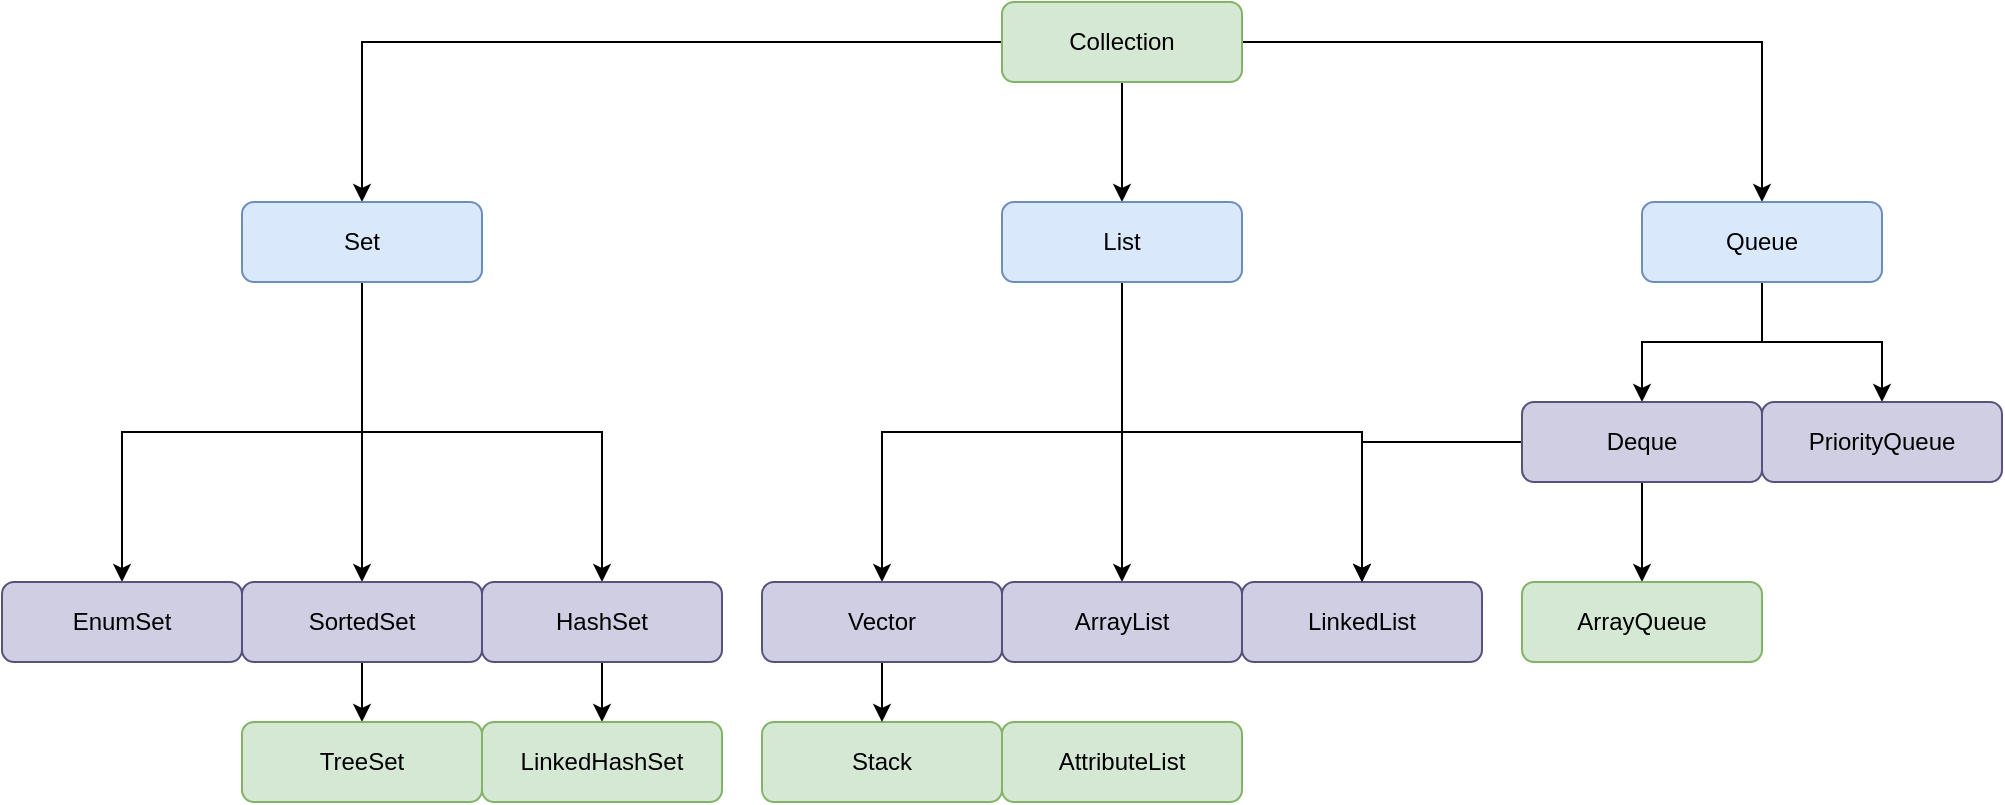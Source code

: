 <mxfile version="14.5.7" type="github">
  <diagram id="jDCZgyN6leXXFGcoawIs" name="第 1 页">
    <mxGraphModel dx="4486" dy="620" grid="1" gridSize="10" guides="1" tooltips="1" connect="1" arrows="1" fold="1" page="1" pageScale="1" pageWidth="3300" pageHeight="2339" math="0" shadow="0">
      <root>
        <mxCell id="0" />
        <mxCell id="1" parent="0" />
        <mxCell id="v8LMfuYNd-TfQxV9FASh-9" value="" style="edgeStyle=orthogonalEdgeStyle;rounded=0;orthogonalLoop=1;jettySize=auto;html=1;" edge="1" parent="1" source="v8LMfuYNd-TfQxV9FASh-2" target="v8LMfuYNd-TfQxV9FASh-7">
          <mxGeometry relative="1" as="geometry" />
        </mxCell>
        <mxCell id="v8LMfuYNd-TfQxV9FASh-12" style="edgeStyle=orthogonalEdgeStyle;rounded=0;orthogonalLoop=1;jettySize=auto;html=1;" edge="1" parent="1" source="v8LMfuYNd-TfQxV9FASh-2" target="v8LMfuYNd-TfQxV9FASh-8">
          <mxGeometry relative="1" as="geometry" />
        </mxCell>
        <mxCell id="v8LMfuYNd-TfQxV9FASh-13" style="edgeStyle=orthogonalEdgeStyle;rounded=0;orthogonalLoop=1;jettySize=auto;html=1;" edge="1" parent="1" source="v8LMfuYNd-TfQxV9FASh-2" target="v8LMfuYNd-TfQxV9FASh-6">
          <mxGeometry relative="1" as="geometry" />
        </mxCell>
        <mxCell id="v8LMfuYNd-TfQxV9FASh-2" value="Collection" style="rounded=1;whiteSpace=wrap;html=1;fillColor=#d5e8d4;strokeColor=#82b366;" vertex="1" parent="1">
          <mxGeometry x="320" y="50" width="120" height="40" as="geometry" />
        </mxCell>
        <mxCell id="v8LMfuYNd-TfQxV9FASh-19" style="edgeStyle=orthogonalEdgeStyle;rounded=0;orthogonalLoop=1;jettySize=auto;html=1;" edge="1" parent="1" source="v8LMfuYNd-TfQxV9FASh-6" target="v8LMfuYNd-TfQxV9FASh-14">
          <mxGeometry relative="1" as="geometry" />
        </mxCell>
        <mxCell id="v8LMfuYNd-TfQxV9FASh-20" style="edgeStyle=orthogonalEdgeStyle;rounded=0;orthogonalLoop=1;jettySize=auto;html=1;entryX=0.5;entryY=0;entryDx=0;entryDy=0;" edge="1" parent="1" source="v8LMfuYNd-TfQxV9FASh-6" target="v8LMfuYNd-TfQxV9FASh-18">
          <mxGeometry relative="1" as="geometry" />
        </mxCell>
        <mxCell id="v8LMfuYNd-TfQxV9FASh-27" style="edgeStyle=orthogonalEdgeStyle;rounded=0;orthogonalLoop=1;jettySize=auto;html=1;entryX=0.5;entryY=0;entryDx=0;entryDy=0;" edge="1" parent="1" source="v8LMfuYNd-TfQxV9FASh-6" target="v8LMfuYNd-TfQxV9FASh-25">
          <mxGeometry relative="1" as="geometry">
            <mxPoint x="-120" y="340" as="targetPoint" />
          </mxGeometry>
        </mxCell>
        <mxCell id="v8LMfuYNd-TfQxV9FASh-6" value="Set" style="rounded=1;whiteSpace=wrap;html=1;fillColor=#dae8fc;strokeColor=#6c8ebf;" vertex="1" parent="1">
          <mxGeometry x="-60" y="150" width="120" height="40" as="geometry" />
        </mxCell>
        <mxCell id="v8LMfuYNd-TfQxV9FASh-29" style="edgeStyle=orthogonalEdgeStyle;rounded=0;orthogonalLoop=1;jettySize=auto;html=1;entryX=0.5;entryY=0;entryDx=0;entryDy=0;" edge="1" parent="1" source="v8LMfuYNd-TfQxV9FASh-7" target="v8LMfuYNd-TfQxV9FASh-28">
          <mxGeometry relative="1" as="geometry" />
        </mxCell>
        <mxCell id="v8LMfuYNd-TfQxV9FASh-30" style="edgeStyle=orthogonalEdgeStyle;rounded=0;orthogonalLoop=1;jettySize=auto;html=1;" edge="1" parent="1" source="v8LMfuYNd-TfQxV9FASh-7" target="v8LMfuYNd-TfQxV9FASh-15">
          <mxGeometry relative="1" as="geometry" />
        </mxCell>
        <mxCell id="v8LMfuYNd-TfQxV9FASh-31" style="edgeStyle=orthogonalEdgeStyle;rounded=0;orthogonalLoop=1;jettySize=auto;html=1;" edge="1" parent="1" source="v8LMfuYNd-TfQxV9FASh-7" target="v8LMfuYNd-TfQxV9FASh-16">
          <mxGeometry relative="1" as="geometry" />
        </mxCell>
        <mxCell id="v8LMfuYNd-TfQxV9FASh-7" value="List" style="rounded=1;whiteSpace=wrap;html=1;fillColor=#dae8fc;strokeColor=#6c8ebf;" vertex="1" parent="1">
          <mxGeometry x="320" y="150" width="120" height="40" as="geometry" />
        </mxCell>
        <mxCell id="v8LMfuYNd-TfQxV9FASh-36" style="edgeStyle=orthogonalEdgeStyle;rounded=0;orthogonalLoop=1;jettySize=auto;html=1;" edge="1" parent="1" source="v8LMfuYNd-TfQxV9FASh-8" target="v8LMfuYNd-TfQxV9FASh-34">
          <mxGeometry relative="1" as="geometry" />
        </mxCell>
        <mxCell id="v8LMfuYNd-TfQxV9FASh-37" style="edgeStyle=orthogonalEdgeStyle;rounded=0;orthogonalLoop=1;jettySize=auto;html=1;" edge="1" parent="1" source="v8LMfuYNd-TfQxV9FASh-8" target="v8LMfuYNd-TfQxV9FASh-35">
          <mxGeometry relative="1" as="geometry" />
        </mxCell>
        <mxCell id="v8LMfuYNd-TfQxV9FASh-8" value="Queue" style="rounded=1;whiteSpace=wrap;html=1;fillColor=#dae8fc;strokeColor=#6c8ebf;" vertex="1" parent="1">
          <mxGeometry x="640" y="150" width="120" height="40" as="geometry" />
        </mxCell>
        <mxCell id="v8LMfuYNd-TfQxV9FASh-24" value="" style="edgeStyle=orthogonalEdgeStyle;rounded=0;orthogonalLoop=1;jettySize=auto;html=1;" edge="1" parent="1" source="v8LMfuYNd-TfQxV9FASh-14" target="v8LMfuYNd-TfQxV9FASh-23">
          <mxGeometry relative="1" as="geometry" />
        </mxCell>
        <mxCell id="v8LMfuYNd-TfQxV9FASh-14" value="HashSet" style="rounded=1;whiteSpace=wrap;html=1;fillColor=#d0cee2;strokeColor=#56517e;" vertex="1" parent="1">
          <mxGeometry x="60" y="340" width="120" height="40" as="geometry" />
        </mxCell>
        <mxCell id="v8LMfuYNd-TfQxV9FASh-15" value="ArrayList" style="rounded=1;whiteSpace=wrap;html=1;fillColor=#d0cee2;strokeColor=#56517e;" vertex="1" parent="1">
          <mxGeometry x="320" y="340" width="120" height="40" as="geometry" />
        </mxCell>
        <mxCell id="v8LMfuYNd-TfQxV9FASh-16" value="LinkedList" style="rounded=1;whiteSpace=wrap;html=1;fillColor=#d0cee2;strokeColor=#56517e;" vertex="1" parent="1">
          <mxGeometry x="440" y="340" width="120" height="40" as="geometry" />
        </mxCell>
        <mxCell id="v8LMfuYNd-TfQxV9FASh-17" value="Stack" style="rounded=1;whiteSpace=wrap;html=1;fillColor=#d5e8d4;strokeColor=#82b366;" vertex="1" parent="1">
          <mxGeometry x="200" y="410" width="120" height="40" as="geometry" />
        </mxCell>
        <mxCell id="v8LMfuYNd-TfQxV9FASh-22" value="" style="edgeStyle=orthogonalEdgeStyle;rounded=0;orthogonalLoop=1;jettySize=auto;html=1;" edge="1" parent="1" source="v8LMfuYNd-TfQxV9FASh-18" target="v8LMfuYNd-TfQxV9FASh-21">
          <mxGeometry relative="1" as="geometry" />
        </mxCell>
        <mxCell id="v8LMfuYNd-TfQxV9FASh-18" value="SortedSet" style="rounded=1;whiteSpace=wrap;html=1;fillColor=#d0cee2;strokeColor=#56517e;" vertex="1" parent="1">
          <mxGeometry x="-60" y="340" width="120" height="40" as="geometry" />
        </mxCell>
        <mxCell id="v8LMfuYNd-TfQxV9FASh-21" value="TreeSet" style="rounded=1;whiteSpace=wrap;html=1;fillColor=#d5e8d4;strokeColor=#82b366;" vertex="1" parent="1">
          <mxGeometry x="-60" y="410" width="120" height="40" as="geometry" />
        </mxCell>
        <mxCell id="v8LMfuYNd-TfQxV9FASh-23" value="LinkedHashSet" style="rounded=1;whiteSpace=wrap;html=1;fillColor=#d5e8d4;strokeColor=#82b366;" vertex="1" parent="1">
          <mxGeometry x="60" y="410" width="120" height="40" as="geometry" />
        </mxCell>
        <mxCell id="v8LMfuYNd-TfQxV9FASh-25" value="EnumSet" style="rounded=1;whiteSpace=wrap;html=1;fillColor=#d0cee2;strokeColor=#56517e;" vertex="1" parent="1">
          <mxGeometry x="-180" y="340" width="120" height="40" as="geometry" />
        </mxCell>
        <mxCell id="v8LMfuYNd-TfQxV9FASh-32" value="" style="edgeStyle=orthogonalEdgeStyle;rounded=0;orthogonalLoop=1;jettySize=auto;html=1;" edge="1" parent="1" source="v8LMfuYNd-TfQxV9FASh-28" target="v8LMfuYNd-TfQxV9FASh-17">
          <mxGeometry relative="1" as="geometry" />
        </mxCell>
        <mxCell id="v8LMfuYNd-TfQxV9FASh-28" value="Vector" style="rounded=1;whiteSpace=wrap;html=1;fillColor=#d0cee2;strokeColor=#56517e;" vertex="1" parent="1">
          <mxGeometry x="200" y="340" width="120" height="40" as="geometry" />
        </mxCell>
        <mxCell id="v8LMfuYNd-TfQxV9FASh-33" value="AttributeList" style="rounded=1;whiteSpace=wrap;html=1;fillColor=#d5e8d4;strokeColor=#82b366;" vertex="1" parent="1">
          <mxGeometry x="320" y="410" width="120" height="40" as="geometry" />
        </mxCell>
        <mxCell id="v8LMfuYNd-TfQxV9FASh-34" value="PriorityQueue" style="rounded=1;whiteSpace=wrap;html=1;fillColor=#d0cee2;strokeColor=#56517e;" vertex="1" parent="1">
          <mxGeometry x="700" y="250" width="120" height="40" as="geometry" />
        </mxCell>
        <mxCell id="v8LMfuYNd-TfQxV9FASh-42" style="edgeStyle=orthogonalEdgeStyle;rounded=0;orthogonalLoop=1;jettySize=auto;html=1;entryX=0.5;entryY=0;entryDx=0;entryDy=0;" edge="1" parent="1" source="v8LMfuYNd-TfQxV9FASh-35" target="v8LMfuYNd-TfQxV9FASh-16">
          <mxGeometry relative="1" as="geometry" />
        </mxCell>
        <mxCell id="v8LMfuYNd-TfQxV9FASh-44" value="" style="edgeStyle=orthogonalEdgeStyle;rounded=0;orthogonalLoop=1;jettySize=auto;html=1;" edge="1" parent="1" source="v8LMfuYNd-TfQxV9FASh-35" target="v8LMfuYNd-TfQxV9FASh-43">
          <mxGeometry relative="1" as="geometry" />
        </mxCell>
        <mxCell id="v8LMfuYNd-TfQxV9FASh-35" value="Deque" style="rounded=1;whiteSpace=wrap;html=1;fillColor=#d0cee2;strokeColor=#56517e;" vertex="1" parent="1">
          <mxGeometry x="580" y="250" width="120" height="40" as="geometry" />
        </mxCell>
        <mxCell id="v8LMfuYNd-TfQxV9FASh-43" value="ArrayQueue" style="rounded=1;whiteSpace=wrap;html=1;fillColor=#d5e8d4;strokeColor=#82b366;" vertex="1" parent="1">
          <mxGeometry x="580" y="340" width="120" height="40" as="geometry" />
        </mxCell>
      </root>
    </mxGraphModel>
  </diagram>
</mxfile>
